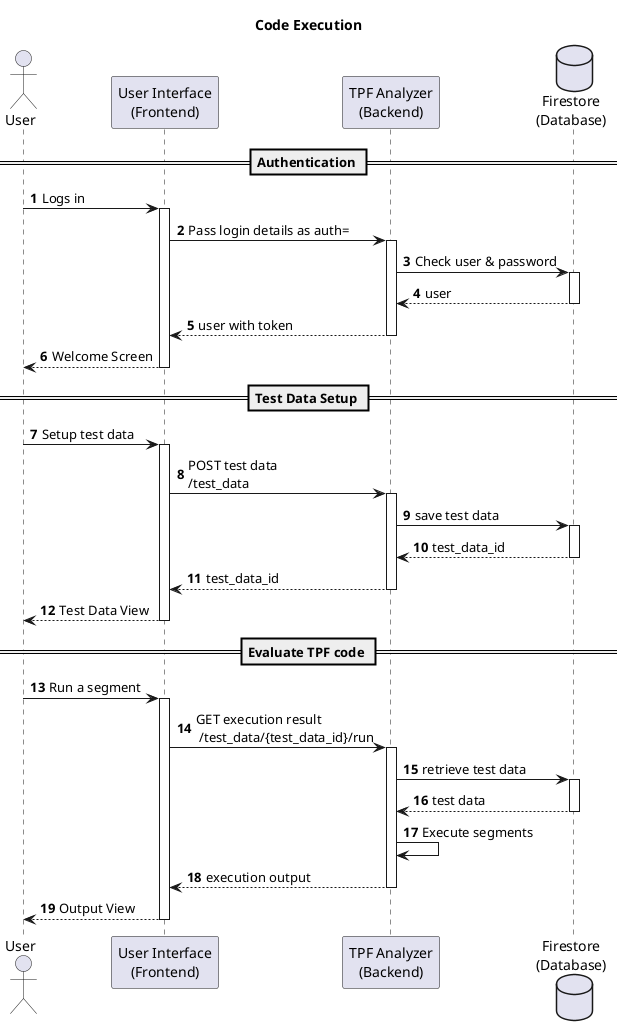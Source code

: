 @startuml
title Code Execution

actor User
participant "User Interface\n(Frontend)" as Frontend
participant "TPF Analyzer\n(Backend)" as Backend
database "Firestore\n(Database)" as Firestore

autonumber

== Authentication ==
User -> Frontend ++ : Logs in
    Frontend -> Backend ++ : Pass login details as auth=
        Backend -> Firestore ++ : Check user & password
        return user
    return user with token
return Welcome Screen

== Test Data Setup ==
User -> Frontend ++ : Setup test data
    Frontend -> Backend ++ : POST test data \n/test_data
        Backend -> Firestore ++ : save test data
        return test_data_id
    return test_data_id
return Test Data View

== Evaluate TPF code ==
User -> Frontend ++ : Run a segment
    Frontend -> Backend ++ : GET execution result \n /test_data/{test_data_id}/run
    Backend -> Firestore ++ : retrieve test data
    return test data
    Backend -> Backend : Execute segments
    return execution output
return Output View

@enduml